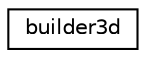 digraph "Graphical Class Hierarchy"
{
 // LATEX_PDF_SIZE
  edge [fontname="Helvetica",fontsize="10",labelfontname="Helvetica",labelfontsize="10"];
  node [fontname="Helvetica",fontsize="10",shape=record];
  rankdir="LR";
  Node0 [label="builder3d",height=0.2,width=0.4,color="black", fillcolor="white", style="filled",URL="$structbuilder3d.html",tooltip="Builder object for making CGAL representations of a 3d bounding box."];
}

